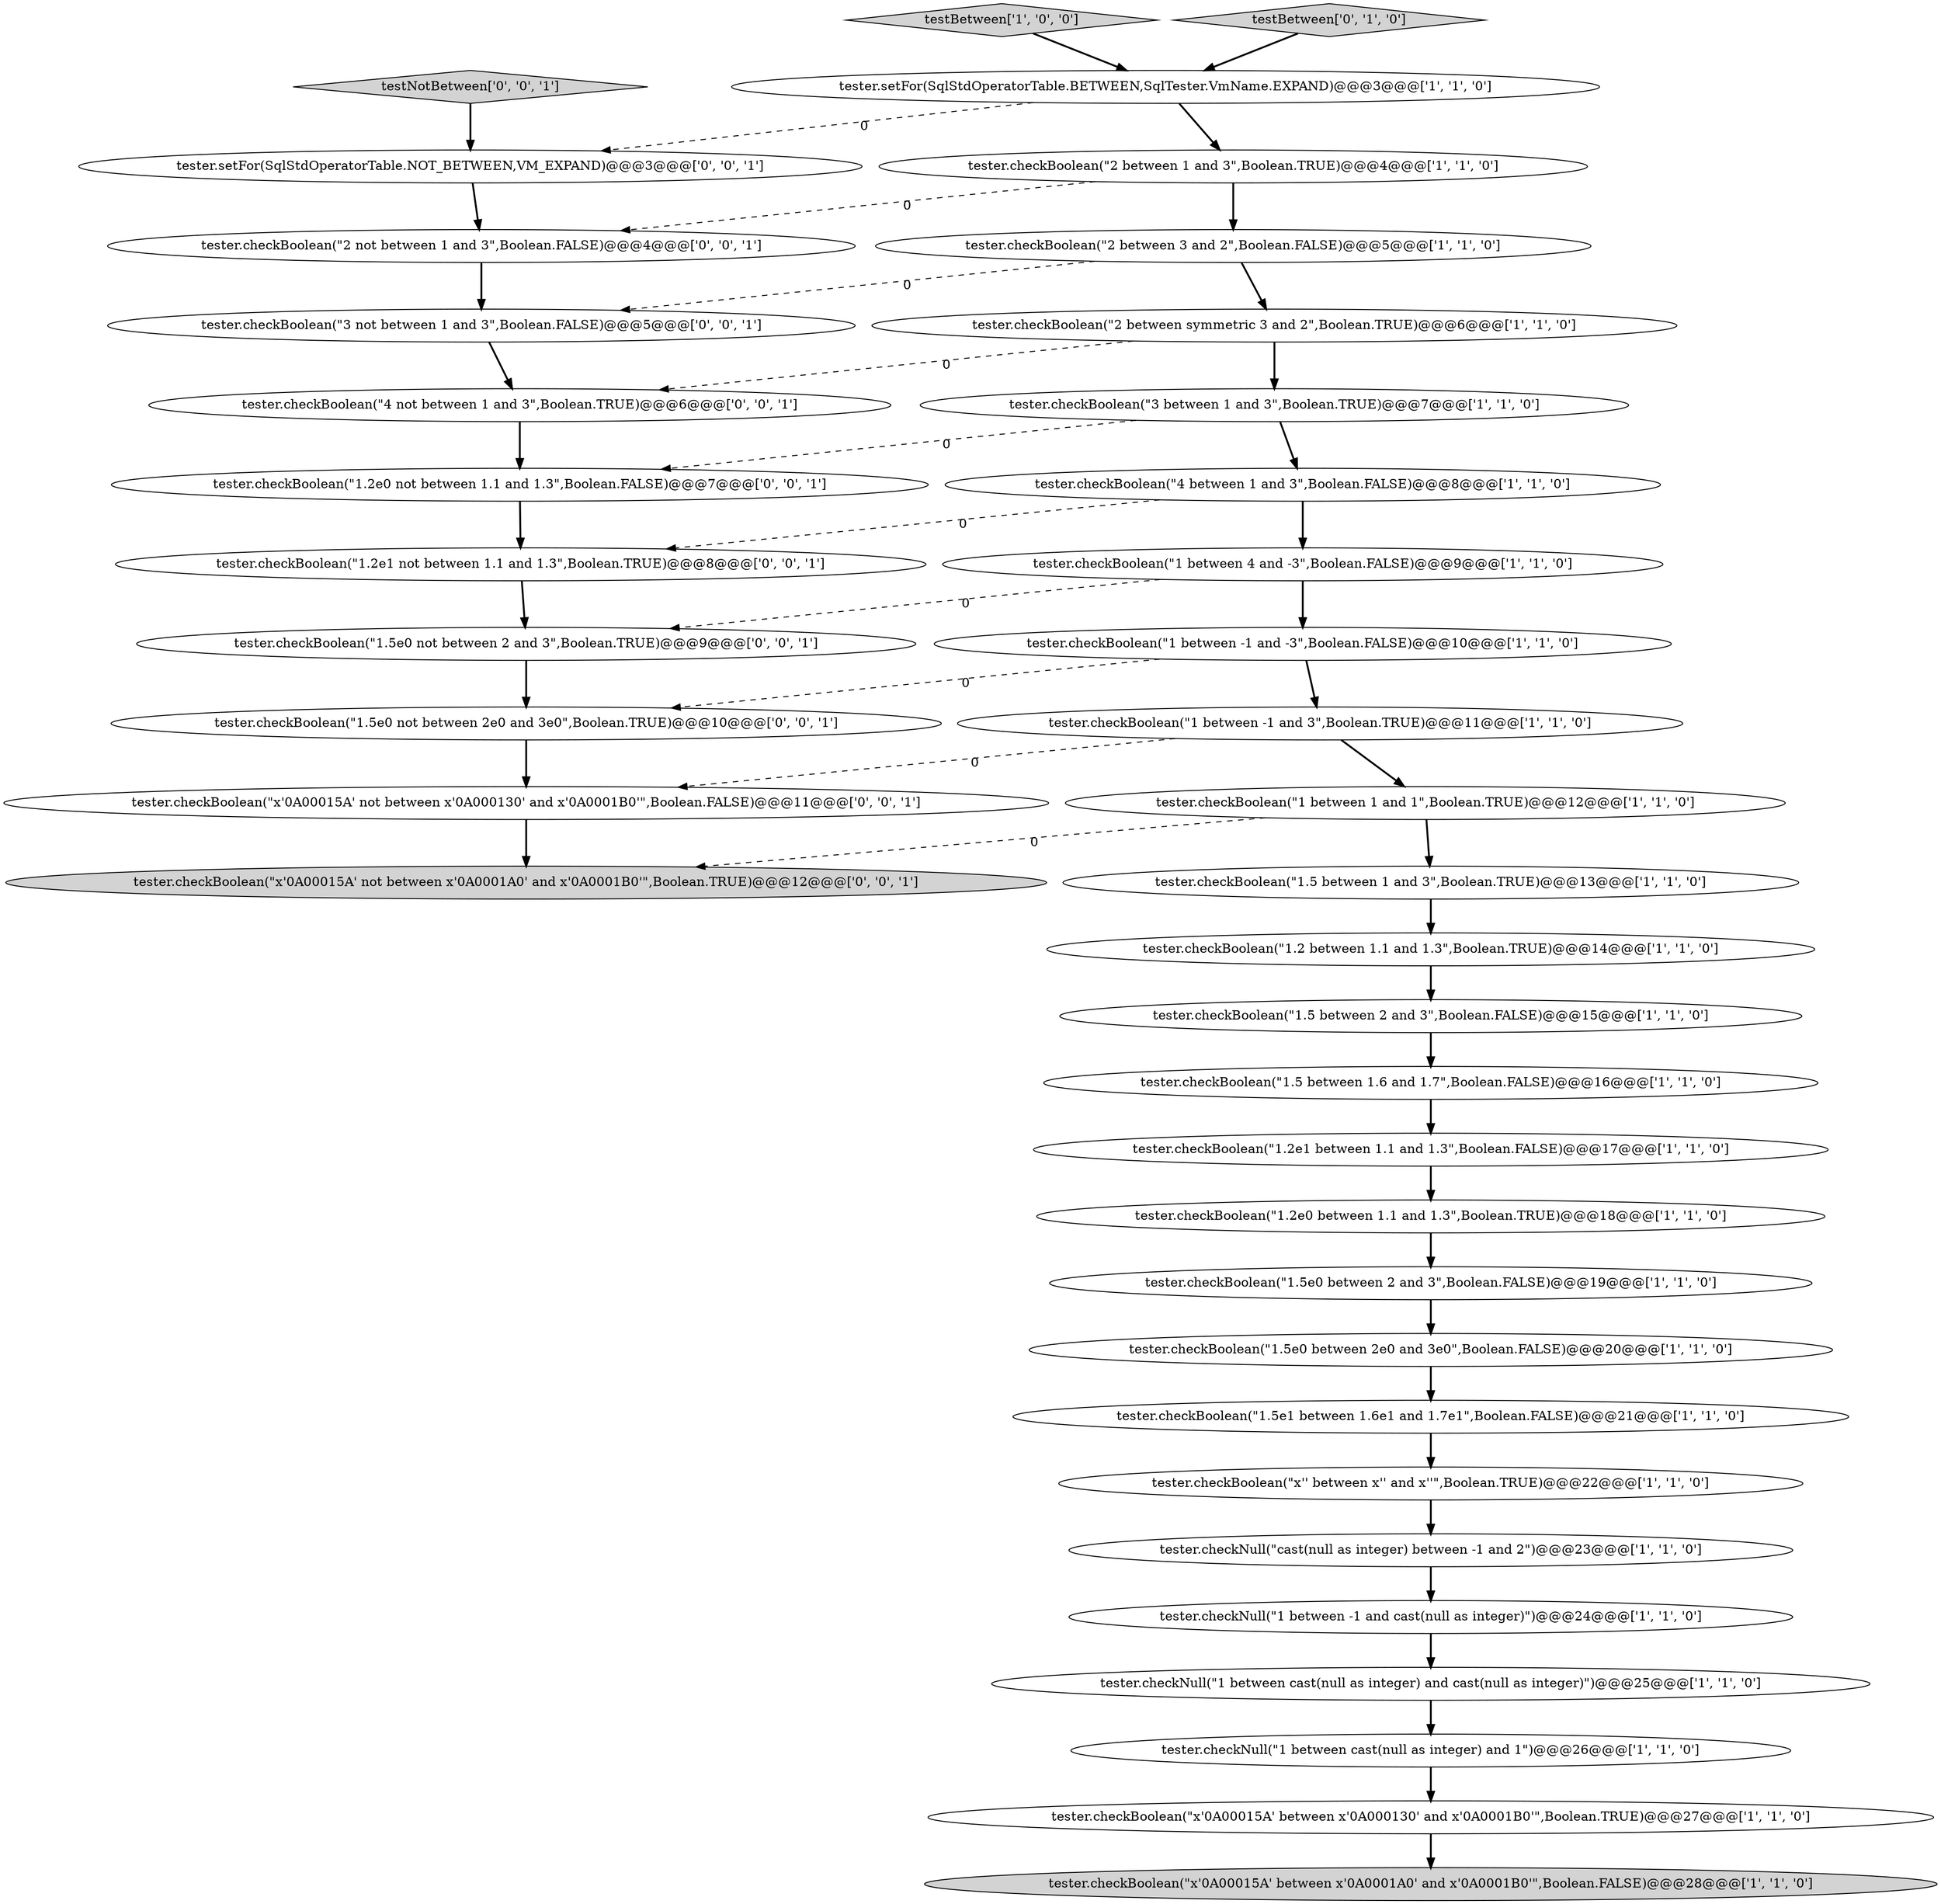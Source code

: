 digraph {
14 [style = filled, label = "tester.checkBoolean(\"1.2e0 between 1.1 and 1.3\",Boolean.TRUE)@@@18@@@['1', '1', '0']", fillcolor = white, shape = ellipse image = "AAA0AAABBB1BBB"];
35 [style = filled, label = "tester.checkBoolean(\"x'0A00015A' not between x'0A000130' and x'0A0001B0'\",Boolean.FALSE)@@@11@@@['0', '0', '1']", fillcolor = white, shape = ellipse image = "AAA0AAABBB3BBB"];
29 [style = filled, label = "tester.checkBoolean(\"1.5e0 not between 2e0 and 3e0\",Boolean.TRUE)@@@10@@@['0', '0', '1']", fillcolor = white, shape = ellipse image = "AAA0AAABBB3BBB"];
23 [style = filled, label = "tester.checkBoolean(\"2 between 3 and 2\",Boolean.FALSE)@@@5@@@['1', '1', '0']", fillcolor = white, shape = ellipse image = "AAA0AAABBB1BBB"];
30 [style = filled, label = "tester.checkBoolean(\"1.2e0 not between 1.1 and 1.3\",Boolean.FALSE)@@@7@@@['0', '0', '1']", fillcolor = white, shape = ellipse image = "AAA0AAABBB3BBB"];
22 [style = filled, label = "tester.checkNull(\"1 between -1 and cast(null as integer)\")@@@24@@@['1', '1', '0']", fillcolor = white, shape = ellipse image = "AAA0AAABBB1BBB"];
9 [style = filled, label = "tester.checkNull(\"1 between cast(null as integer) and cast(null as integer)\")@@@25@@@['1', '1', '0']", fillcolor = white, shape = ellipse image = "AAA0AAABBB1BBB"];
5 [style = filled, label = "testBetween['1', '0', '0']", fillcolor = lightgray, shape = diamond image = "AAA0AAABBB1BBB"];
38 [style = filled, label = "tester.checkBoolean(\"1.2e1 not between 1.1 and 1.3\",Boolean.TRUE)@@@8@@@['0', '0', '1']", fillcolor = white, shape = ellipse image = "AAA0AAABBB3BBB"];
21 [style = filled, label = "tester.checkBoolean(\"x'' between x'' and x''\",Boolean.TRUE)@@@22@@@['1', '1', '0']", fillcolor = white, shape = ellipse image = "AAA0AAABBB1BBB"];
12 [style = filled, label = "tester.checkNull(\"cast(null as integer) between -1 and 2\")@@@23@@@['1', '1', '0']", fillcolor = white, shape = ellipse image = "AAA0AAABBB1BBB"];
36 [style = filled, label = "tester.checkBoolean(\"x'0A00015A' not between x'0A0001A0' and x'0A0001B0'\",Boolean.TRUE)@@@12@@@['0', '0', '1']", fillcolor = lightgray, shape = ellipse image = "AAA0AAABBB3BBB"];
18 [style = filled, label = "tester.checkBoolean(\"1.5e1 between 1.6e1 and 1.7e1\",Boolean.FALSE)@@@21@@@['1', '1', '0']", fillcolor = white, shape = ellipse image = "AAA0AAABBB1BBB"];
4 [style = filled, label = "tester.checkBoolean(\"x'0A00015A' between x'0A000130' and x'0A0001B0'\",Boolean.TRUE)@@@27@@@['1', '1', '0']", fillcolor = white, shape = ellipse image = "AAA0AAABBB1BBB"];
33 [style = filled, label = "testNotBetween['0', '0', '1']", fillcolor = lightgray, shape = diamond image = "AAA0AAABBB3BBB"];
31 [style = filled, label = "tester.checkBoolean(\"3 not between 1 and 3\",Boolean.FALSE)@@@5@@@['0', '0', '1']", fillcolor = white, shape = ellipse image = "AAA0AAABBB3BBB"];
11 [style = filled, label = "tester.checkBoolean(\"x'0A00015A' between x'0A0001A0' and x'0A0001B0'\",Boolean.FALSE)@@@28@@@['1', '1', '0']", fillcolor = lightgray, shape = ellipse image = "AAA0AAABBB1BBB"];
34 [style = filled, label = "tester.setFor(SqlStdOperatorTable.NOT_BETWEEN,VM_EXPAND)@@@3@@@['0', '0', '1']", fillcolor = white, shape = ellipse image = "AAA0AAABBB3BBB"];
17 [style = filled, label = "tester.checkBoolean(\"4 between 1 and 3\",Boolean.FALSE)@@@8@@@['1', '1', '0']", fillcolor = white, shape = ellipse image = "AAA0AAABBB1BBB"];
25 [style = filled, label = "tester.checkBoolean(\"1.5e0 between 2 and 3\",Boolean.FALSE)@@@19@@@['1', '1', '0']", fillcolor = white, shape = ellipse image = "AAA0AAABBB1BBB"];
15 [style = filled, label = "tester.checkNull(\"1 between cast(null as integer) and 1\")@@@26@@@['1', '1', '0']", fillcolor = white, shape = ellipse image = "AAA0AAABBB1BBB"];
7 [style = filled, label = "tester.checkBoolean(\"1 between 4 and -3\",Boolean.FALSE)@@@9@@@['1', '1', '0']", fillcolor = white, shape = ellipse image = "AAA0AAABBB1BBB"];
20 [style = filled, label = "tester.checkBoolean(\"2 between 1 and 3\",Boolean.TRUE)@@@4@@@['1', '1', '0']", fillcolor = white, shape = ellipse image = "AAA0AAABBB1BBB"];
32 [style = filled, label = "tester.checkBoolean(\"1.5e0 not between 2 and 3\",Boolean.TRUE)@@@9@@@['0', '0', '1']", fillcolor = white, shape = ellipse image = "AAA0AAABBB3BBB"];
3 [style = filled, label = "tester.checkBoolean(\"1 between 1 and 1\",Boolean.TRUE)@@@12@@@['1', '1', '0']", fillcolor = white, shape = ellipse image = "AAA0AAABBB1BBB"];
24 [style = filled, label = "tester.checkBoolean(\"2 between symmetric 3 and 2\",Boolean.TRUE)@@@6@@@['1', '1', '0']", fillcolor = white, shape = ellipse image = "AAA0AAABBB1BBB"];
27 [style = filled, label = "testBetween['0', '1', '0']", fillcolor = lightgray, shape = diamond image = "AAA0AAABBB2BBB"];
1 [style = filled, label = "tester.checkBoolean(\"3 between 1 and 3\",Boolean.TRUE)@@@7@@@['1', '1', '0']", fillcolor = white, shape = ellipse image = "AAA0AAABBB1BBB"];
19 [style = filled, label = "tester.checkBoolean(\"1.5 between 2 and 3\",Boolean.FALSE)@@@15@@@['1', '1', '0']", fillcolor = white, shape = ellipse image = "AAA0AAABBB1BBB"];
26 [style = filled, label = "tester.checkBoolean(\"1.5e0 between 2e0 and 3e0\",Boolean.FALSE)@@@20@@@['1', '1', '0']", fillcolor = white, shape = ellipse image = "AAA0AAABBB1BBB"];
0 [style = filled, label = "tester.checkBoolean(\"1.5 between 1 and 3\",Boolean.TRUE)@@@13@@@['1', '1', '0']", fillcolor = white, shape = ellipse image = "AAA0AAABBB1BBB"];
16 [style = filled, label = "tester.checkBoolean(\"1 between -1 and 3\",Boolean.TRUE)@@@11@@@['1', '1', '0']", fillcolor = white, shape = ellipse image = "AAA0AAABBB1BBB"];
2 [style = filled, label = "tester.checkBoolean(\"1 between -1 and -3\",Boolean.FALSE)@@@10@@@['1', '1', '0']", fillcolor = white, shape = ellipse image = "AAA0AAABBB1BBB"];
37 [style = filled, label = "tester.checkBoolean(\"2 not between 1 and 3\",Boolean.FALSE)@@@4@@@['0', '0', '1']", fillcolor = white, shape = ellipse image = "AAA0AAABBB3BBB"];
13 [style = filled, label = "tester.checkBoolean(\"1.5 between 1.6 and 1.7\",Boolean.FALSE)@@@16@@@['1', '1', '0']", fillcolor = white, shape = ellipse image = "AAA0AAABBB1BBB"];
8 [style = filled, label = "tester.setFor(SqlStdOperatorTable.BETWEEN,SqlTester.VmName.EXPAND)@@@3@@@['1', '1', '0']", fillcolor = white, shape = ellipse image = "AAA0AAABBB1BBB"];
28 [style = filled, label = "tester.checkBoolean(\"4 not between 1 and 3\",Boolean.TRUE)@@@6@@@['0', '0', '1']", fillcolor = white, shape = ellipse image = "AAA0AAABBB3BBB"];
6 [style = filled, label = "tester.checkBoolean(\"1.2 between 1.1 and 1.3\",Boolean.TRUE)@@@14@@@['1', '1', '0']", fillcolor = white, shape = ellipse image = "AAA0AAABBB1BBB"];
10 [style = filled, label = "tester.checkBoolean(\"1.2e1 between 1.1 and 1.3\",Boolean.FALSE)@@@17@@@['1', '1', '0']", fillcolor = white, shape = ellipse image = "AAA0AAABBB1BBB"];
16->3 [style = bold, label=""];
13->10 [style = bold, label=""];
5->8 [style = bold, label=""];
30->38 [style = bold, label=""];
14->25 [style = bold, label=""];
28->30 [style = bold, label=""];
10->14 [style = bold, label=""];
0->6 [style = bold, label=""];
1->30 [style = dashed, label="0"];
16->35 [style = dashed, label="0"];
3->36 [style = dashed, label="0"];
23->31 [style = dashed, label="0"];
22->9 [style = bold, label=""];
8->34 [style = dashed, label="0"];
6->19 [style = bold, label=""];
20->37 [style = dashed, label="0"];
17->38 [style = dashed, label="0"];
3->0 [style = bold, label=""];
24->28 [style = dashed, label="0"];
1->17 [style = bold, label=""];
38->32 [style = bold, label=""];
21->12 [style = bold, label=""];
32->29 [style = bold, label=""];
17->7 [style = bold, label=""];
23->24 [style = bold, label=""];
8->20 [style = bold, label=""];
20->23 [style = bold, label=""];
19->13 [style = bold, label=""];
34->37 [style = bold, label=""];
37->31 [style = bold, label=""];
7->2 [style = bold, label=""];
9->15 [style = bold, label=""];
2->29 [style = dashed, label="0"];
25->26 [style = bold, label=""];
15->4 [style = bold, label=""];
7->32 [style = dashed, label="0"];
31->28 [style = bold, label=""];
24->1 [style = bold, label=""];
18->21 [style = bold, label=""];
29->35 [style = bold, label=""];
35->36 [style = bold, label=""];
4->11 [style = bold, label=""];
33->34 [style = bold, label=""];
27->8 [style = bold, label=""];
12->22 [style = bold, label=""];
26->18 [style = bold, label=""];
2->16 [style = bold, label=""];
}
